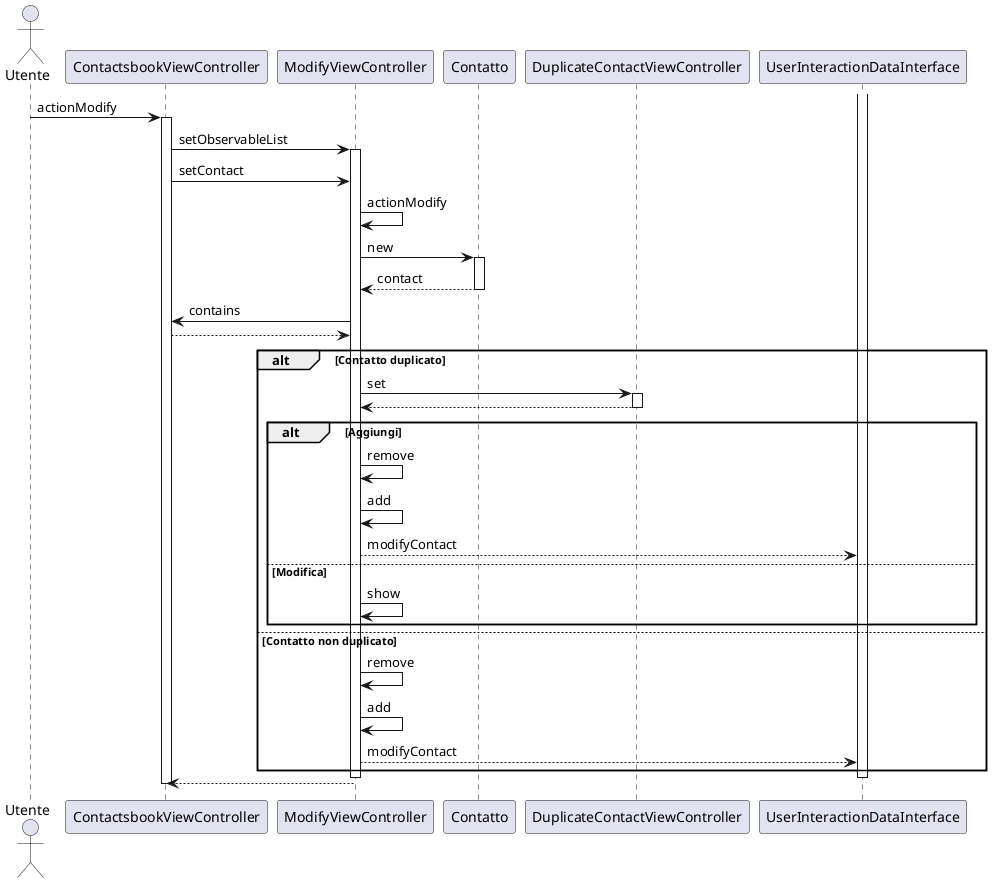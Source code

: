 @startuml
actor Utente
participant ContactsbookViewController
participant ModifyViewController
participant "Contatto" as Contact
participant DuplicateContactViewController
participant UserInteractionDataInterface


Utente -> ContactsbookViewController: actionModify
activate ContactsbookViewController
ContactsbookViewController->ModifyViewController: setObservableList
activate ModifyViewController
ContactsbookViewController->ModifyViewController: setContact
ModifyViewController -> ModifyViewController: actionModify
ModifyViewController->Contact: new
activate Contact
Contact-->ModifyViewController: contact
deactivate Contact
ModifyViewController->ContactsbookViewController: contains
ContactsbookViewController-->ModifyViewController
alt Contatto duplicato
    ModifyViewController -> DuplicateContactViewController: set
    activate DuplicateContactViewController
    DuplicateContactViewController-->ModifyViewController
    deactivate DuplicateContactViewController 
        alt Aggiungi
            ModifyViewController->ModifyViewController:remove
            ModifyViewController->ModifyViewController:add
            ModifyViewController-->UserInteractionDataInterface: modifyContact
        else Modifica
            ModifyViewController->ModifyViewController:show
        end
else Contatto non duplicato
ModifyViewController->ModifyViewController: remove
ModifyViewController->ModifyViewController: add
ModifyViewController-->UserInteractionDataInterface: modifyContact
end
activate UserInteractionDataInterface
deactivate ModifyViewController
deactivate UserInteractionDataInterface
ModifyViewController-->ContactsbookViewController
deactivate ContactsbookViewController
@enduml 